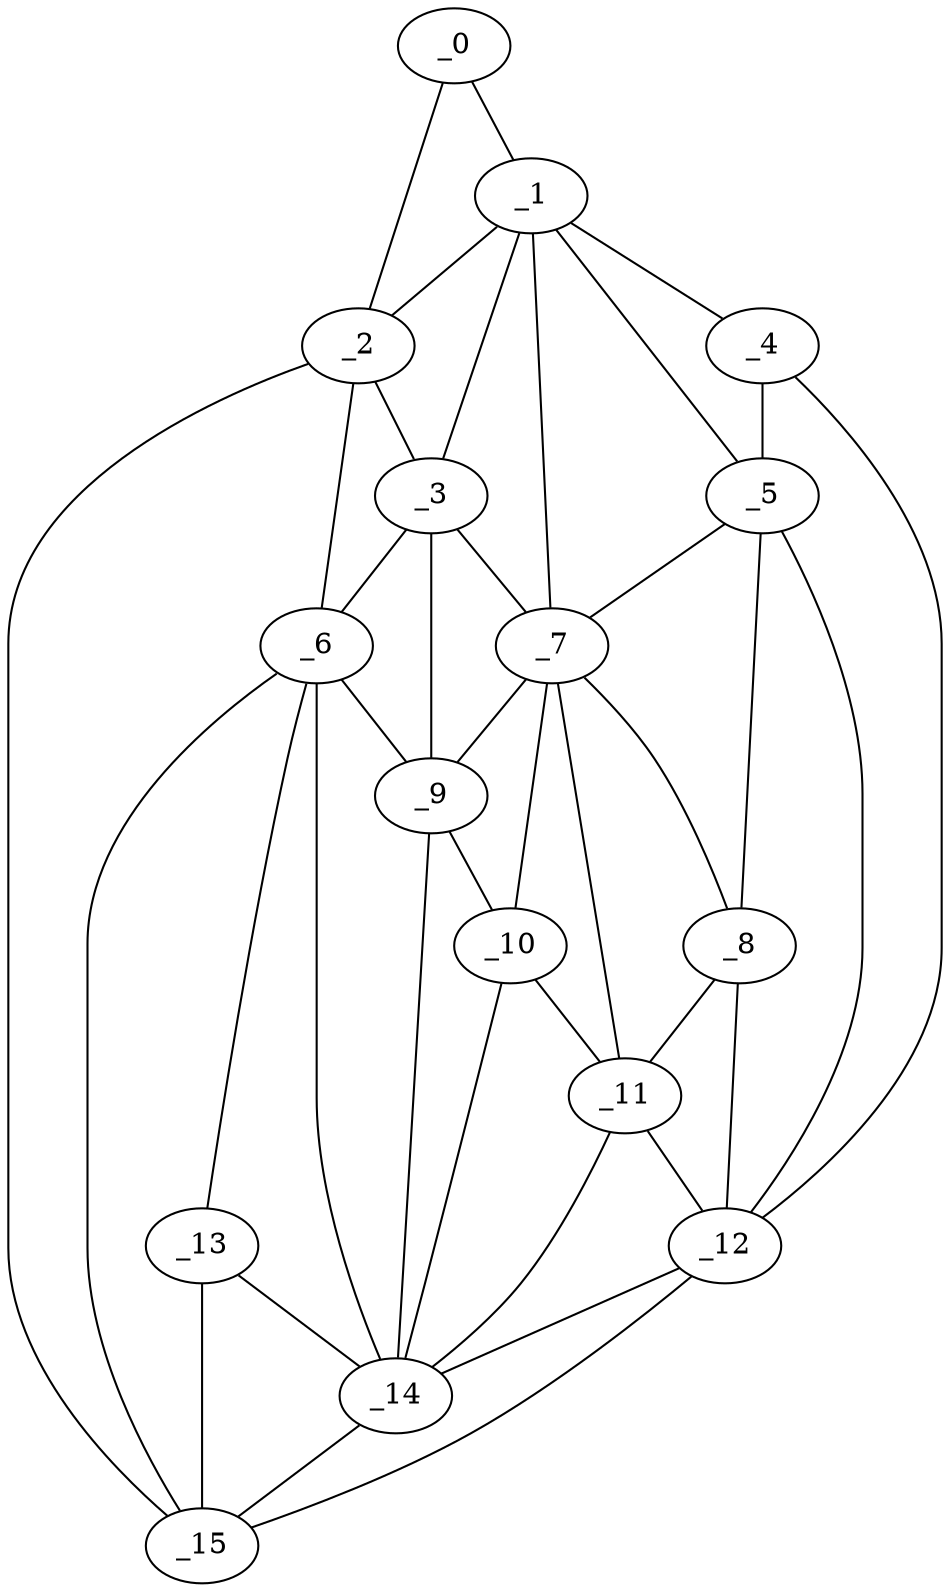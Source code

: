 graph "obj99__130.gxl" {
	_0	 [x=35,
		y=8];
	_1	 [x=36,
		y=14];
	_0 -- _1	 [valence=1];
	_2	 [x=47,
		y=3];
	_0 -- _2	 [valence=1];
	_1 -- _2	 [valence=2];
	_3	 [x=63,
		y=10];
	_1 -- _3	 [valence=2];
	_4	 [x=65,
		y=122];
	_1 -- _4	 [valence=1];
	_5	 [x=69,
		y=115];
	_1 -- _5	 [valence=2];
	_7	 [x=86,
		y=65];
	_1 -- _7	 [valence=2];
	_2 -- _3	 [valence=2];
	_6	 [x=74,
		y=12];
	_2 -- _6	 [valence=2];
	_15	 [x=96,
		y=16];
	_2 -- _15	 [valence=1];
	_3 -- _6	 [valence=2];
	_3 -- _7	 [valence=1];
	_9	 [x=93,
		y=47];
	_3 -- _9	 [valence=2];
	_4 -- _5	 [valence=2];
	_12	 [x=94,
		y=118];
	_4 -- _12	 [valence=1];
	_5 -- _7	 [valence=2];
	_8	 [x=92,
		y=107];
	_5 -- _8	 [valence=2];
	_5 -- _12	 [valence=1];
	_6 -- _9	 [valence=2];
	_13	 [x=95,
		y=25];
	_6 -- _13	 [valence=1];
	_14	 [x=95,
		y=39];
	_6 -- _14	 [valence=2];
	_6 -- _15	 [valence=1];
	_7 -- _8	 [valence=1];
	_7 -- _9	 [valence=2];
	_10	 [x=93,
		y=53];
	_7 -- _10	 [valence=1];
	_11	 [x=93,
		y=64];
	_7 -- _11	 [valence=2];
	_8 -- _11	 [valence=2];
	_8 -- _12	 [valence=1];
	_9 -- _10	 [valence=2];
	_9 -- _14	 [valence=1];
	_10 -- _11	 [valence=1];
	_10 -- _14	 [valence=2];
	_11 -- _12	 [valence=2];
	_11 -- _14	 [valence=2];
	_12 -- _14	 [valence=1];
	_12 -- _15	 [valence=1];
	_13 -- _14	 [valence=2];
	_13 -- _15	 [valence=2];
	_14 -- _15	 [valence=1];
}
